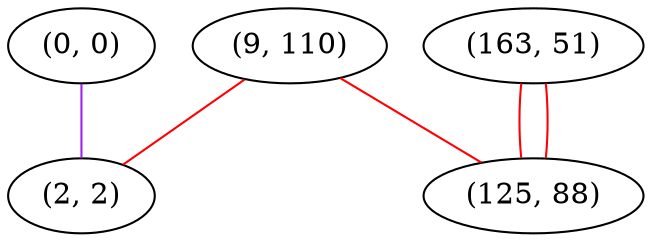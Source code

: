graph "" {
"(0, 0)";
"(9, 110)";
"(163, 51)";
"(125, 88)";
"(2, 2)";
"(0, 0)" -- "(2, 2)"  [color=purple, key=0, weight=4];
"(9, 110)" -- "(125, 88)"  [color=red, key=0, weight=1];
"(9, 110)" -- "(2, 2)"  [color=red, key=0, weight=1];
"(163, 51)" -- "(125, 88)"  [color=red, key=0, weight=1];
"(163, 51)" -- "(125, 88)"  [color=red, key=1, weight=1];
}

